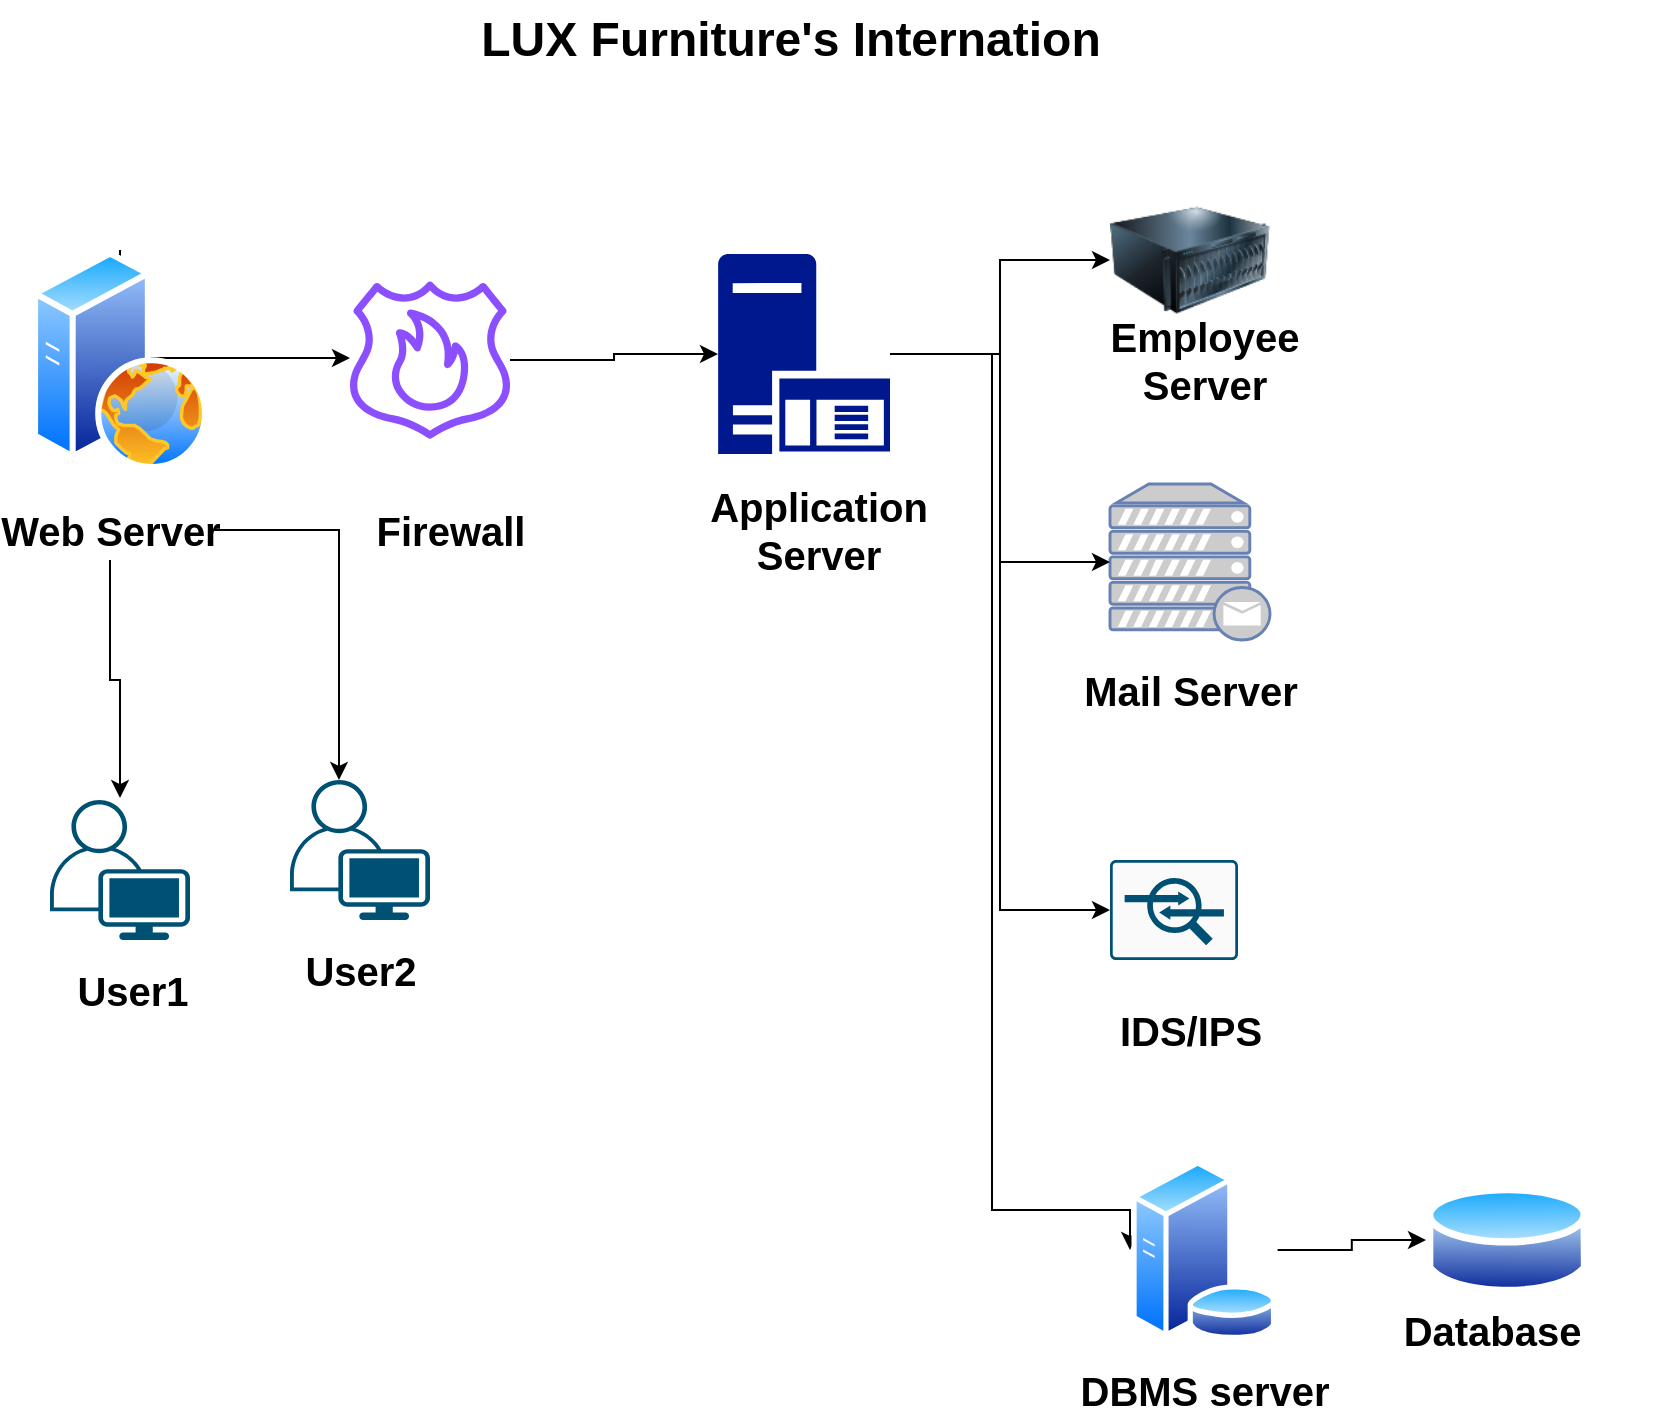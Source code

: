 <mxfile version="22.0.8" type="github">
  <diagram name="Page-1" id="pi_6hTvcDj-W9Jash9s9">
    <mxGraphModel dx="1434" dy="772" grid="1" gridSize="10" guides="1" tooltips="1" connect="1" arrows="1" fold="1" page="1" pageScale="1" pageWidth="850" pageHeight="1100" math="0" shadow="0">
      <root>
        <mxCell id="0" />
        <mxCell id="1" parent="0" />
        <mxCell id="hq8yoCX4duXWKbKZAwNM-1" value="LUX Furniture&#39;s Internation&lt;br&gt;" style="text;strokeColor=none;fillColor=none;html=1;fontSize=24;fontStyle=1;verticalAlign=middle;align=center;" vertex="1" parent="1">
          <mxGeometry x="360" width="100" height="40" as="geometry" />
        </mxCell>
        <mxCell id="hq8yoCX4duXWKbKZAwNM-3" value="" style="sketch=0;outlineConnect=0;fontColor=#232F3E;gradientColor=none;fillColor=#8C4FFF;strokeColor=none;dashed=0;verticalLabelPosition=bottom;verticalAlign=top;align=center;html=1;fontSize=12;fontStyle=0;aspect=fixed;pointerEvents=1;shape=mxgraph.aws4.route_53_resolver_dns_firewall;" vertex="1" parent="1">
          <mxGeometry x="190" y="140" width="80" height="80" as="geometry" />
        </mxCell>
        <mxCell id="hq8yoCX4duXWKbKZAwNM-15" style="edgeStyle=orthogonalEdgeStyle;rounded=0;orthogonalLoop=1;jettySize=auto;html=1;" edge="1" parent="1" source="hq8yoCX4duXWKbKZAwNM-4" target="hq8yoCX4duXWKbKZAwNM-6">
          <mxGeometry relative="1" as="geometry" />
        </mxCell>
        <mxCell id="hq8yoCX4duXWKbKZAwNM-17" style="edgeStyle=orthogonalEdgeStyle;rounded=0;orthogonalLoop=1;jettySize=auto;html=1;entryX=0;entryY=0.5;entryDx=0;entryDy=0;" edge="1" parent="1" source="hq8yoCX4duXWKbKZAwNM-4" target="hq8yoCX4duXWKbKZAwNM-9">
          <mxGeometry relative="1" as="geometry">
            <mxPoint x="510" y="550" as="targetPoint" />
            <Array as="points">
              <mxPoint x="511" y="177" />
              <mxPoint x="511" y="605" />
            </Array>
          </mxGeometry>
        </mxCell>
        <mxCell id="hq8yoCX4duXWKbKZAwNM-4" value="" style="sketch=0;aspect=fixed;pointerEvents=1;shadow=0;dashed=0;html=1;strokeColor=none;labelPosition=center;verticalLabelPosition=bottom;verticalAlign=top;align=center;fillColor=#00188D;shape=mxgraph.mscae.enterprise.application_server" vertex="1" parent="1">
          <mxGeometry x="374" y="127" width="86" height="100" as="geometry" />
        </mxCell>
        <mxCell id="hq8yoCX4duXWKbKZAwNM-5" value="" style="fontColor=#0066CC;verticalAlign=top;verticalLabelPosition=bottom;labelPosition=center;align=center;html=1;outlineConnect=0;fillColor=#CCCCCC;strokeColor=#6881B3;gradientColor=none;gradientDirection=north;strokeWidth=2;shape=mxgraph.networks.mail_server;" vertex="1" parent="1">
          <mxGeometry x="570" y="242" width="80" height="78" as="geometry" />
        </mxCell>
        <mxCell id="hq8yoCX4duXWKbKZAwNM-6" value="" style="image;html=1;image=img/lib/clip_art/computers/Server_128x128.png" vertex="1" parent="1">
          <mxGeometry x="570" y="90" width="80" height="80" as="geometry" />
        </mxCell>
        <mxCell id="hq8yoCX4duXWKbKZAwNM-8" value="" style="image;aspect=fixed;perimeter=ellipsePerimeter;html=1;align=center;shadow=0;dashed=0;spacingTop=3;image=img/lib/active_directory/database.svg;" vertex="1" parent="1">
          <mxGeometry x="728" y="590" width="81.08" height="60" as="geometry" />
        </mxCell>
        <mxCell id="hq8yoCX4duXWKbKZAwNM-18" style="edgeStyle=orthogonalEdgeStyle;rounded=0;orthogonalLoop=1;jettySize=auto;html=1;entryX=0;entryY=0.5;entryDx=0;entryDy=0;" edge="1" parent="1" source="hq8yoCX4duXWKbKZAwNM-9" target="hq8yoCX4duXWKbKZAwNM-8">
          <mxGeometry relative="1" as="geometry" />
        </mxCell>
        <mxCell id="hq8yoCX4duXWKbKZAwNM-9" value="" style="image;aspect=fixed;perimeter=ellipsePerimeter;html=1;align=center;shadow=0;dashed=0;spacingTop=3;image=img/lib/active_directory/database_server.svg;" vertex="1" parent="1">
          <mxGeometry x="580" y="580" width="73.8" height="90" as="geometry" />
        </mxCell>
        <mxCell id="hq8yoCX4duXWKbKZAwNM-12" style="edgeStyle=orthogonalEdgeStyle;rounded=0;orthogonalLoop=1;jettySize=auto;html=1;exitX=0.5;exitY=0;exitDx=0;exitDy=0;" edge="1" parent="1" source="hq8yoCX4duXWKbKZAwNM-10" target="hq8yoCX4duXWKbKZAwNM-3">
          <mxGeometry relative="1" as="geometry">
            <mxPoint x="70" y="80" as="targetPoint" />
            <Array as="points">
              <mxPoint x="71" y="170" />
              <mxPoint x="71" y="179" />
            </Array>
          </mxGeometry>
        </mxCell>
        <mxCell id="hq8yoCX4duXWKbKZAwNM-10" value="" style="image;aspect=fixed;perimeter=ellipsePerimeter;html=1;align=center;shadow=0;dashed=0;spacingTop=3;image=img/lib/active_directory/web_server.svg;imageBorder=none;" vertex="1" parent="1">
          <mxGeometry x="31" y="125" width="88" height="110" as="geometry" />
        </mxCell>
        <mxCell id="hq8yoCX4duXWKbKZAwNM-11" value="" style="sketch=0;points=[[0.015,0.015,0],[0.985,0.015,0],[0.985,0.985,0],[0.015,0.985,0],[0.25,0,0],[0.5,0,0],[0.75,0,0],[1,0.25,0],[1,0.5,0],[1,0.75,0],[0.75,1,0],[0.5,1,0],[0.25,1,0],[0,0.75,0],[0,0.5,0],[0,0.25,0]];verticalLabelPosition=bottom;html=1;verticalAlign=top;aspect=fixed;align=center;pointerEvents=1;shape=mxgraph.cisco19.rect;prIcon=ips_ids;fillColor=#FAFAFA;strokeColor=#005073;" vertex="1" parent="1">
          <mxGeometry x="570" y="430" width="64" height="50" as="geometry" />
        </mxCell>
        <mxCell id="hq8yoCX4duXWKbKZAwNM-13" style="edgeStyle=orthogonalEdgeStyle;rounded=0;orthogonalLoop=1;jettySize=auto;html=1;entryX=0;entryY=0.5;entryDx=0;entryDy=0;entryPerimeter=0;" edge="1" parent="1" source="hq8yoCX4duXWKbKZAwNM-3" target="hq8yoCX4duXWKbKZAwNM-4">
          <mxGeometry relative="1" as="geometry" />
        </mxCell>
        <mxCell id="hq8yoCX4duXWKbKZAwNM-14" style="edgeStyle=orthogonalEdgeStyle;rounded=0;orthogonalLoop=1;jettySize=auto;html=1;entryX=0;entryY=0.5;entryDx=0;entryDy=0;entryPerimeter=0;" edge="1" parent="1" source="hq8yoCX4duXWKbKZAwNM-4" target="hq8yoCX4duXWKbKZAwNM-5">
          <mxGeometry relative="1" as="geometry" />
        </mxCell>
        <mxCell id="hq8yoCX4duXWKbKZAwNM-16" style="edgeStyle=orthogonalEdgeStyle;rounded=0;orthogonalLoop=1;jettySize=auto;html=1;entryX=0;entryY=0.5;entryDx=0;entryDy=0;entryPerimeter=0;" edge="1" parent="1" source="hq8yoCX4duXWKbKZAwNM-4" target="hq8yoCX4duXWKbKZAwNM-11">
          <mxGeometry relative="1" as="geometry" />
        </mxCell>
        <mxCell id="hq8yoCX4duXWKbKZAwNM-19" value="Web Server" style="text;strokeColor=none;fillColor=none;html=1;fontSize=20;fontStyle=1;verticalAlign=middle;align=center;" vertex="1" parent="1">
          <mxGeometry x="20" y="250" width="100" height="30" as="geometry" />
        </mxCell>
        <mxCell id="hq8yoCX4duXWKbKZAwNM-20" value="Firewall" style="text;strokeColor=none;fillColor=none;html=1;fontSize=20;fontStyle=1;verticalAlign=middle;align=center;" vertex="1" parent="1">
          <mxGeometry x="190" y="250" width="100" height="30" as="geometry" />
        </mxCell>
        <mxCell id="hq8yoCX4duXWKbKZAwNM-21" value="Application&lt;br&gt;Server" style="text;strokeColor=none;fillColor=none;html=1;fontSize=20;fontStyle=1;verticalAlign=middle;align=center;" vertex="1" parent="1">
          <mxGeometry x="374" y="250" width="100" height="30" as="geometry" />
        </mxCell>
        <mxCell id="hq8yoCX4duXWKbKZAwNM-22" value="Employee&lt;br&gt;Server" style="text;strokeColor=none;fillColor=none;html=1;fontSize=20;fontStyle=1;verticalAlign=middle;align=center;" vertex="1" parent="1">
          <mxGeometry x="566.9" y="165" width="100" height="30" as="geometry" />
        </mxCell>
        <mxCell id="hq8yoCX4duXWKbKZAwNM-23" value="Mail Server" style="text;strokeColor=none;fillColor=none;html=1;fontSize=20;fontStyle=1;verticalAlign=middle;align=center;" vertex="1" parent="1">
          <mxGeometry x="560" y="330" width="100" height="30" as="geometry" />
        </mxCell>
        <mxCell id="hq8yoCX4duXWKbKZAwNM-24" value="IDS/IPS" style="text;strokeColor=none;fillColor=none;html=1;fontSize=20;fontStyle=1;verticalAlign=middle;align=center;" vertex="1" parent="1">
          <mxGeometry x="560" y="500" width="100" height="30" as="geometry" />
        </mxCell>
        <mxCell id="hq8yoCX4duXWKbKZAwNM-25" value="DBMS server" style="text;strokeColor=none;fillColor=none;html=1;fontSize=20;fontStyle=1;verticalAlign=middle;align=center;" vertex="1" parent="1">
          <mxGeometry x="566.9" y="680" width="100" height="30" as="geometry" />
        </mxCell>
        <mxCell id="hq8yoCX4duXWKbKZAwNM-26" value="Database&lt;span style=&quot;white-space: pre;&quot;&gt;&#x9;&lt;/span&gt;" style="text;strokeColor=none;fillColor=none;html=1;fontSize=20;fontStyle=1;verticalAlign=middle;align=center;" vertex="1" parent="1">
          <mxGeometry x="772.62" y="650" width="20.38" height="30" as="geometry" />
        </mxCell>
        <mxCell id="hq8yoCX4duXWKbKZAwNM-28" value="" style="points=[[0.35,0,0],[0.98,0.51,0],[1,0.71,0],[0.67,1,0],[0,0.795,0],[0,0.65,0]];verticalLabelPosition=bottom;sketch=0;html=1;verticalAlign=top;aspect=fixed;align=center;pointerEvents=1;shape=mxgraph.cisco19.user;fillColor=#005073;strokeColor=none;" vertex="1" parent="1">
          <mxGeometry x="40" y="400" width="70" height="70" as="geometry" />
        </mxCell>
        <mxCell id="hq8yoCX4duXWKbKZAwNM-29" value="" style="points=[[0.35,0,0],[0.98,0.51,0],[1,0.71,0],[0.67,1,0],[0,0.795,0],[0,0.65,0]];verticalLabelPosition=bottom;sketch=0;html=1;verticalAlign=top;aspect=fixed;align=center;pointerEvents=1;shape=mxgraph.cisco19.user;fillColor=#005073;strokeColor=none;" vertex="1" parent="1">
          <mxGeometry x="160" y="390" width="70" height="70" as="geometry" />
        </mxCell>
        <mxCell id="hq8yoCX4duXWKbKZAwNM-30" style="edgeStyle=orthogonalEdgeStyle;rounded=0;orthogonalLoop=1;jettySize=auto;html=1;entryX=0.5;entryY=-0.014;entryDx=0;entryDy=0;entryPerimeter=0;" edge="1" parent="1" source="hq8yoCX4duXWKbKZAwNM-19" target="hq8yoCX4duXWKbKZAwNM-28">
          <mxGeometry relative="1" as="geometry" />
        </mxCell>
        <mxCell id="hq8yoCX4duXWKbKZAwNM-31" style="edgeStyle=orthogonalEdgeStyle;rounded=0;orthogonalLoop=1;jettySize=auto;html=1;entryX=0.35;entryY=0;entryDx=0;entryDy=0;entryPerimeter=0;" edge="1" parent="1" source="hq8yoCX4duXWKbKZAwNM-19" target="hq8yoCX4duXWKbKZAwNM-29">
          <mxGeometry relative="1" as="geometry" />
        </mxCell>
        <mxCell id="hq8yoCX4duXWKbKZAwNM-32" value="User1" style="text;strokeColor=none;fillColor=none;html=1;fontSize=20;fontStyle=1;verticalAlign=middle;align=center;" vertex="1" parent="1">
          <mxGeometry x="31" y="480" width="100" height="30" as="geometry" />
        </mxCell>
        <mxCell id="hq8yoCX4duXWKbKZAwNM-33" value="User2" style="text;strokeColor=none;fillColor=none;html=1;fontSize=20;fontStyle=1;verticalAlign=middle;align=center;" vertex="1" parent="1">
          <mxGeometry x="145" y="470" width="100" height="30" as="geometry" />
        </mxCell>
      </root>
    </mxGraphModel>
  </diagram>
</mxfile>
